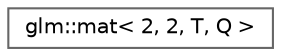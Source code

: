 digraph "Graphical Class Hierarchy"
{
 // LATEX_PDF_SIZE
  bgcolor="transparent";
  edge [fontname=Helvetica,fontsize=10,labelfontname=Helvetica,labelfontsize=10];
  node [fontname=Helvetica,fontsize=10,shape=box,height=0.2,width=0.4];
  rankdir="LR";
  Node0 [id="Node000000",label="glm::mat\< 2, 2, T, Q \>",height=0.2,width=0.4,color="grey40", fillcolor="white", style="filled",URL="$structglm_1_1mat_3_012_00_012_00_01_t_00_01_q_01_4.html",tooltip=" "];
}
